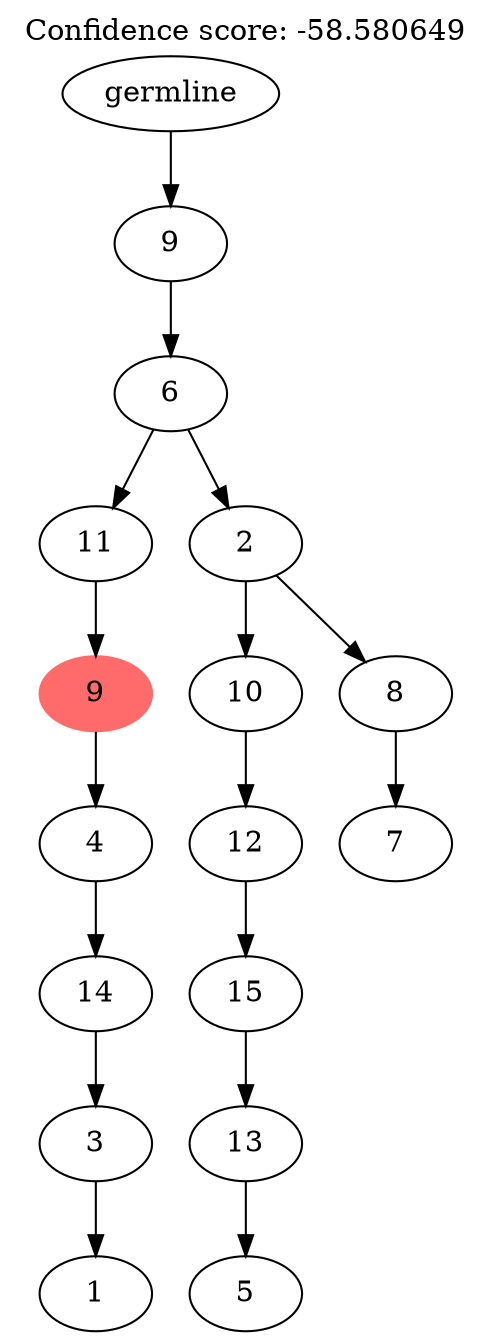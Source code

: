 digraph g {
	"15" -> "16";
	"16" [label="1"];
	"14" -> "15";
	"15" [label="3"];
	"13" -> "14";
	"14" [label="14"];
	"12" -> "13";
	"13" [label="4"];
	"11" -> "12";
	"12" [color=indianred1, style=filled, label="9"];
	"9" -> "10";
	"10" [label="5"];
	"8" -> "9";
	"9" [label="13"];
	"7" -> "8";
	"8" [label="15"];
	"6" -> "7";
	"7" [label="12"];
	"4" -> "5";
	"5" [label="7"];
	"3" -> "4";
	"4" [label="8"];
	"3" -> "6";
	"6" [label="10"];
	"2" -> "3";
	"3" [label="2"];
	"2" -> "11";
	"11" [label="11"];
	"1" -> "2";
	"2" [label="6"];
	"0" -> "1";
	"1" [label="9"];
	"0" [label="germline"];
	labelloc="t";
	label="Confidence score: -58.580649";
}
